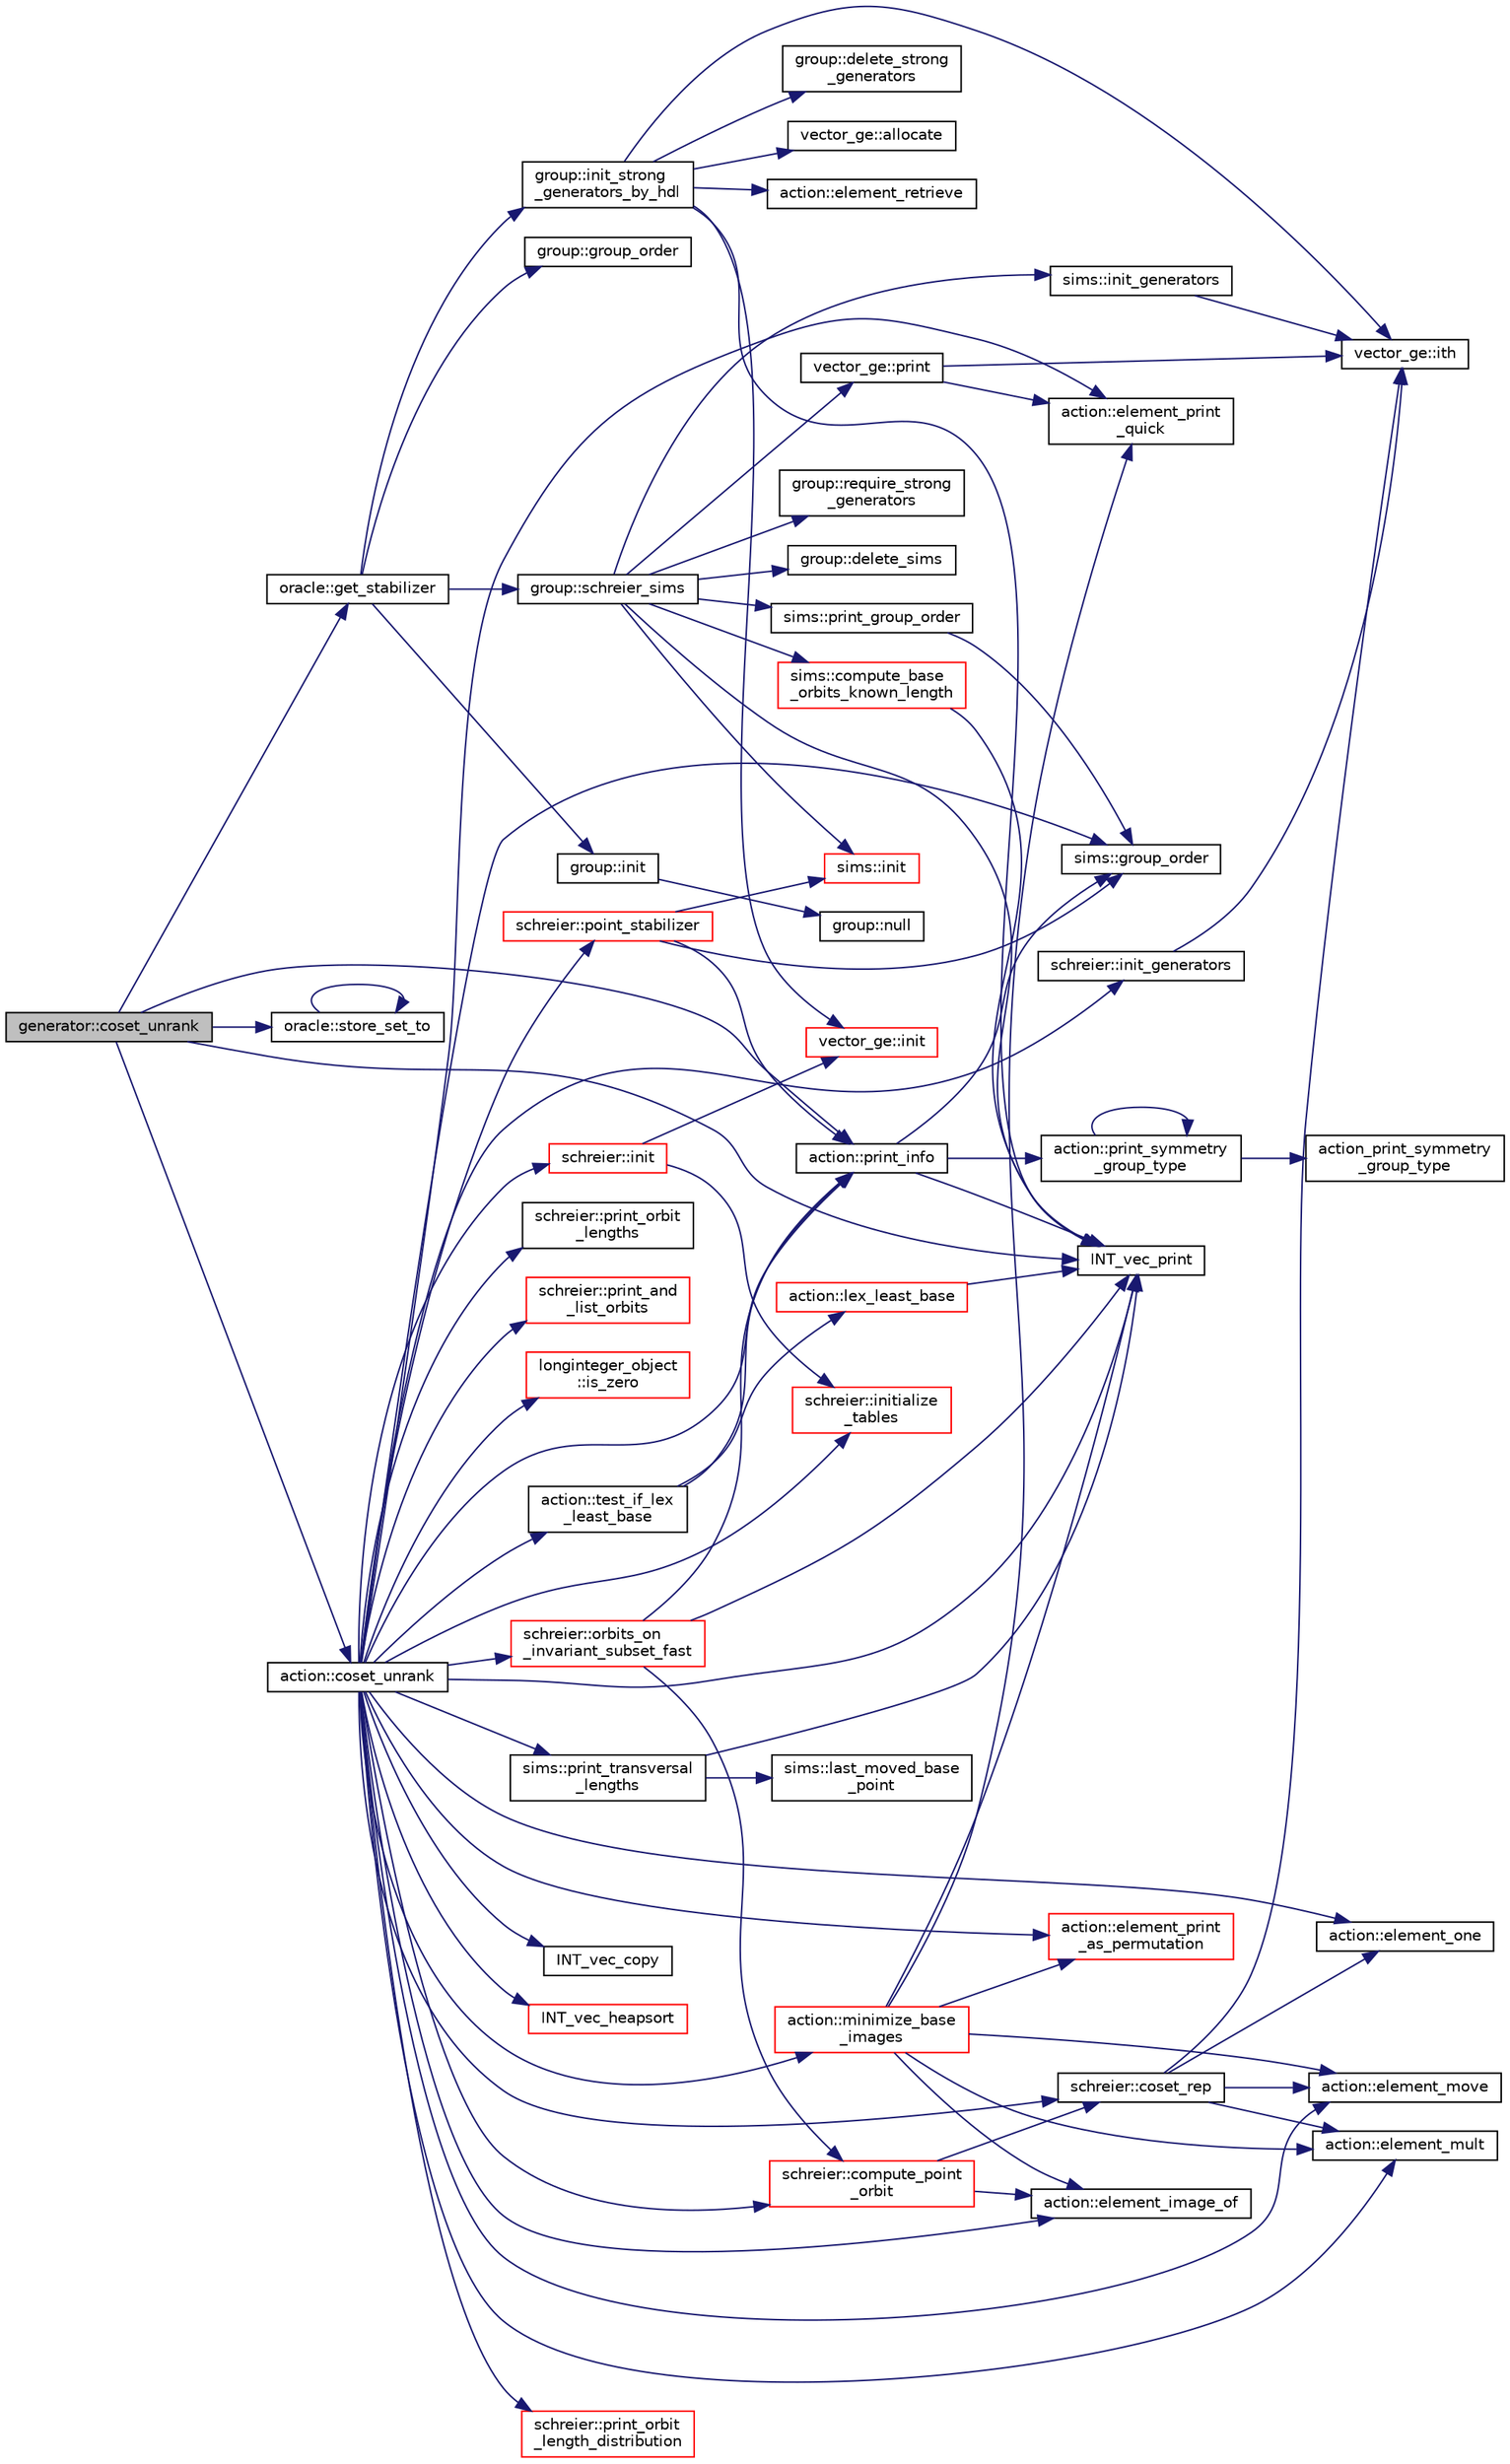 digraph "generator::coset_unrank"
{
  edge [fontname="Helvetica",fontsize="10",labelfontname="Helvetica",labelfontsize="10"];
  node [fontname="Helvetica",fontsize="10",shape=record];
  rankdir="LR";
  Node1826 [label="generator::coset_unrank",height=0.2,width=0.4,color="black", fillcolor="grey75", style="filled", fontcolor="black"];
  Node1826 -> Node1827 [color="midnightblue",fontsize="10",style="solid",fontname="Helvetica"];
  Node1827 [label="action::print_info",height=0.2,width=0.4,color="black", fillcolor="white", style="filled",URL="$d2/d86/classaction.html#a6f89e493e5c5a32e5c3b8963d438ce86"];
  Node1827 -> Node1828 [color="midnightblue",fontsize="10",style="solid",fontname="Helvetica"];
  Node1828 [label="action::print_symmetry\l_group_type",height=0.2,width=0.4,color="black", fillcolor="white", style="filled",URL="$d2/d86/classaction.html#aed811766c7e64fe2c853df8b0b67aa6e"];
  Node1828 -> Node1829 [color="midnightblue",fontsize="10",style="solid",fontname="Helvetica"];
  Node1829 [label="action_print_symmetry\l_group_type",height=0.2,width=0.4,color="black", fillcolor="white", style="filled",URL="$d5/d90/action__global_8_c.html#a03666b9440c4962148eba7905b9f843c"];
  Node1828 -> Node1828 [color="midnightblue",fontsize="10",style="solid",fontname="Helvetica"];
  Node1827 -> Node1830 [color="midnightblue",fontsize="10",style="solid",fontname="Helvetica"];
  Node1830 [label="INT_vec_print",height=0.2,width=0.4,color="black", fillcolor="white", style="filled",URL="$df/dbf/sajeeb_8_c.html#a79a5901af0b47dd0d694109543c027fe"];
  Node1827 -> Node1831 [color="midnightblue",fontsize="10",style="solid",fontname="Helvetica"];
  Node1831 [label="sims::group_order",height=0.2,width=0.4,color="black", fillcolor="white", style="filled",URL="$d9/df3/classsims.html#aa442445175656570fa35febbe790efad"];
  Node1826 -> Node1832 [color="midnightblue",fontsize="10",style="solid",fontname="Helvetica"];
  Node1832 [label="oracle::store_set_to",height=0.2,width=0.4,color="black", fillcolor="white", style="filled",URL="$d7/da7/classoracle.html#a4489d03d342f31d1e64632ce4d0e700d"];
  Node1832 -> Node1832 [color="midnightblue",fontsize="10",style="solid",fontname="Helvetica"];
  Node1826 -> Node1830 [color="midnightblue",fontsize="10",style="solid",fontname="Helvetica"];
  Node1826 -> Node1833 [color="midnightblue",fontsize="10",style="solid",fontname="Helvetica"];
  Node1833 [label="oracle::get_stabilizer",height=0.2,width=0.4,color="black", fillcolor="white", style="filled",URL="$d7/da7/classoracle.html#a66344906577c7688e2e5f3d0c5748d2c"];
  Node1833 -> Node1834 [color="midnightblue",fontsize="10",style="solid",fontname="Helvetica"];
  Node1834 [label="group::init",height=0.2,width=0.4,color="black", fillcolor="white", style="filled",URL="$d1/db7/classgroup.html#a9f5de0500658e265332c7f62c0d3962d"];
  Node1834 -> Node1835 [color="midnightblue",fontsize="10",style="solid",fontname="Helvetica"];
  Node1835 [label="group::null",height=0.2,width=0.4,color="black", fillcolor="white", style="filled",URL="$d1/db7/classgroup.html#a25f33ef4c9370d6cefa29b0c49f64a18"];
  Node1833 -> Node1836 [color="midnightblue",fontsize="10",style="solid",fontname="Helvetica"];
  Node1836 [label="group::init_strong\l_generators_by_hdl",height=0.2,width=0.4,color="black", fillcolor="white", style="filled",URL="$d1/db7/classgroup.html#a65100d600cfb0955dae3582a2d6a2532"];
  Node1836 -> Node1830 [color="midnightblue",fontsize="10",style="solid",fontname="Helvetica"];
  Node1836 -> Node1837 [color="midnightblue",fontsize="10",style="solid",fontname="Helvetica"];
  Node1837 [label="group::delete_strong\l_generators",height=0.2,width=0.4,color="black", fillcolor="white", style="filled",URL="$d1/db7/classgroup.html#a36c96bdf4428fdf236dfabab0f82b898"];
  Node1836 -> Node1838 [color="midnightblue",fontsize="10",style="solid",fontname="Helvetica"];
  Node1838 [label="vector_ge::init",height=0.2,width=0.4,color="red", fillcolor="white", style="filled",URL="$d4/d6e/classvector__ge.html#afe1d6befd1f1501e6be34afbaa9d30a8"];
  Node1836 -> Node1840 [color="midnightblue",fontsize="10",style="solid",fontname="Helvetica"];
  Node1840 [label="vector_ge::allocate",height=0.2,width=0.4,color="black", fillcolor="white", style="filled",URL="$d4/d6e/classvector__ge.html#a35b062a9201b30f0a87bf87702d243ae"];
  Node1836 -> Node1841 [color="midnightblue",fontsize="10",style="solid",fontname="Helvetica"];
  Node1841 [label="action::element_retrieve",height=0.2,width=0.4,color="black", fillcolor="white", style="filled",URL="$d2/d86/classaction.html#ad28f6f8810ffbad64c1490f78e51e2b1"];
  Node1836 -> Node1842 [color="midnightblue",fontsize="10",style="solid",fontname="Helvetica"];
  Node1842 [label="vector_ge::ith",height=0.2,width=0.4,color="black", fillcolor="white", style="filled",URL="$d4/d6e/classvector__ge.html#a1ff002e8b746a9beb119d57dcd4a15ff"];
  Node1833 -> Node1843 [color="midnightblue",fontsize="10",style="solid",fontname="Helvetica"];
  Node1843 [label="group::schreier_sims",height=0.2,width=0.4,color="black", fillcolor="white", style="filled",URL="$d1/db7/classgroup.html#a224ed784f302897ca0c0e578446afa08"];
  Node1843 -> Node1844 [color="midnightblue",fontsize="10",style="solid",fontname="Helvetica"];
  Node1844 [label="group::require_strong\l_generators",height=0.2,width=0.4,color="black", fillcolor="white", style="filled",URL="$d1/db7/classgroup.html#adfc3de74ab859ba6dba668b50efaf392"];
  Node1843 -> Node1845 [color="midnightblue",fontsize="10",style="solid",fontname="Helvetica"];
  Node1845 [label="group::delete_sims",height=0.2,width=0.4,color="black", fillcolor="white", style="filled",URL="$d1/db7/classgroup.html#accebe64da3d51160a974fad069a90eac"];
  Node1843 -> Node1846 [color="midnightblue",fontsize="10",style="solid",fontname="Helvetica"];
  Node1846 [label="sims::init",height=0.2,width=0.4,color="red", fillcolor="white", style="filled",URL="$d9/df3/classsims.html#a02eb61ed14f75cfe4dc0770142c1bff0"];
  Node1843 -> Node1850 [color="midnightblue",fontsize="10",style="solid",fontname="Helvetica"];
  Node1850 [label="vector_ge::print",height=0.2,width=0.4,color="black", fillcolor="white", style="filled",URL="$d4/d6e/classvector__ge.html#a0d260cce035c20b32d7989c50670aa8a"];
  Node1850 -> Node1851 [color="midnightblue",fontsize="10",style="solid",fontname="Helvetica"];
  Node1851 [label="action::element_print\l_quick",height=0.2,width=0.4,color="black", fillcolor="white", style="filled",URL="$d2/d86/classaction.html#a4844680cf6750396f76494a28655265b"];
  Node1850 -> Node1842 [color="midnightblue",fontsize="10",style="solid",fontname="Helvetica"];
  Node1843 -> Node1852 [color="midnightblue",fontsize="10",style="solid",fontname="Helvetica"];
  Node1852 [label="sims::init_generators",height=0.2,width=0.4,color="black", fillcolor="white", style="filled",URL="$d9/df3/classsims.html#aa2a7908389727bdfa05d034e8d53a818"];
  Node1852 -> Node1842 [color="midnightblue",fontsize="10",style="solid",fontname="Helvetica"];
  Node1843 -> Node1830 [color="midnightblue",fontsize="10",style="solid",fontname="Helvetica"];
  Node1843 -> Node1853 [color="midnightblue",fontsize="10",style="solid",fontname="Helvetica"];
  Node1853 [label="sims::compute_base\l_orbits_known_length",height=0.2,width=0.4,color="red", fillcolor="white", style="filled",URL="$d9/df3/classsims.html#a7f6b55695e29ce46f965ac4c87c31a06"];
  Node1853 -> Node1830 [color="midnightblue",fontsize="10",style="solid",fontname="Helvetica"];
  Node1843 -> Node1858 [color="midnightblue",fontsize="10",style="solid",fontname="Helvetica"];
  Node1858 [label="sims::print_group_order",height=0.2,width=0.4,color="black", fillcolor="white", style="filled",URL="$d9/df3/classsims.html#a2fc3bfc40a993e0a6902374465304c0c"];
  Node1858 -> Node1831 [color="midnightblue",fontsize="10",style="solid",fontname="Helvetica"];
  Node1833 -> Node1859 [color="midnightblue",fontsize="10",style="solid",fontname="Helvetica"];
  Node1859 [label="group::group_order",height=0.2,width=0.4,color="black", fillcolor="white", style="filled",URL="$d1/db7/classgroup.html#a2d70bcf6a1495e7fb8e16ba7dfadb725"];
  Node1826 -> Node1860 [color="midnightblue",fontsize="10",style="solid",fontname="Helvetica"];
  Node1860 [label="action::coset_unrank",height=0.2,width=0.4,color="black", fillcolor="white", style="filled",URL="$d2/d86/classaction.html#aeabf488f671d4e77a8a892eb58d82b34"];
  Node1860 -> Node1827 [color="midnightblue",fontsize="10",style="solid",fontname="Helvetica"];
  Node1860 -> Node1831 [color="midnightblue",fontsize="10",style="solid",fontname="Helvetica"];
  Node1860 -> Node1861 [color="midnightblue",fontsize="10",style="solid",fontname="Helvetica"];
  Node1861 [label="action::test_if_lex\l_least_base",height=0.2,width=0.4,color="black", fillcolor="white", style="filled",URL="$d2/d86/classaction.html#afb63a2be19013fcf35337553d7c08eda"];
  Node1861 -> Node1827 [color="midnightblue",fontsize="10",style="solid",fontname="Helvetica"];
  Node1861 -> Node1862 [color="midnightblue",fontsize="10",style="solid",fontname="Helvetica"];
  Node1862 [label="action::lex_least_base",height=0.2,width=0.4,color="red", fillcolor="white", style="filled",URL="$d2/d86/classaction.html#a9a2ef76acebb468140a74f3a6af8eb88"];
  Node1862 -> Node1830 [color="midnightblue",fontsize="10",style="solid",fontname="Helvetica"];
  Node1860 -> Node2335 [color="midnightblue",fontsize="10",style="solid",fontname="Helvetica"];
  Node2335 [label="sims::print_transversal\l_lengths",height=0.2,width=0.4,color="black", fillcolor="white", style="filled",URL="$d9/df3/classsims.html#a122d9276cad4b4fbb8ea6f7831d43020"];
  Node2335 -> Node1830 [color="midnightblue",fontsize="10",style="solid",fontname="Helvetica"];
  Node2335 -> Node2336 [color="midnightblue",fontsize="10",style="solid",fontname="Helvetica"];
  Node2336 [label="sims::last_moved_base\l_point",height=0.2,width=0.4,color="black", fillcolor="white", style="filled",URL="$d9/df3/classsims.html#ab7549d6212df09ad5fdcc8b5edbe8806"];
  Node1860 -> Node2337 [color="midnightblue",fontsize="10",style="solid",fontname="Helvetica"];
  Node2337 [label="schreier::init",height=0.2,width=0.4,color="red", fillcolor="white", style="filled",URL="$d3/dd6/classschreier.html#a7443bebde2aa08acae16c0ff29c9abcf"];
  Node2337 -> Node1838 [color="midnightblue",fontsize="10",style="solid",fontname="Helvetica"];
  Node2337 -> Node2338 [color="midnightblue",fontsize="10",style="solid",fontname="Helvetica"];
  Node2338 [label="schreier::initialize\l_tables",height=0.2,width=0.4,color="red", fillcolor="white", style="filled",URL="$d3/dd6/classschreier.html#acccc16670f88b14ddc69856cd5c0b36d"];
  Node1860 -> Node2338 [color="midnightblue",fontsize="10",style="solid",fontname="Helvetica"];
  Node1860 -> Node2340 [color="midnightblue",fontsize="10",style="solid",fontname="Helvetica"];
  Node2340 [label="schreier::init_generators",height=0.2,width=0.4,color="black", fillcolor="white", style="filled",URL="$d3/dd6/classschreier.html#a04fd581636085a7414e1b5d1004e44e0"];
  Node2340 -> Node1842 [color="midnightblue",fontsize="10",style="solid",fontname="Helvetica"];
  Node1860 -> Node1851 [color="midnightblue",fontsize="10",style="solid",fontname="Helvetica"];
  Node1860 -> Node1872 [color="midnightblue",fontsize="10",style="solid",fontname="Helvetica"];
  Node1872 [label="action::element_one",height=0.2,width=0.4,color="black", fillcolor="white", style="filled",URL="$d2/d86/classaction.html#a780a105daf04d6d1fe7e2f63b3c88e3b"];
  Node1860 -> Node1910 [color="midnightblue",fontsize="10",style="solid",fontname="Helvetica"];
  Node1910 [label="INT_vec_copy",height=0.2,width=0.4,color="black", fillcolor="white", style="filled",URL="$df/dbf/sajeeb_8_c.html#ac2d875e27e009af6ec04d17254d11075"];
  Node1860 -> Node2222 [color="midnightblue",fontsize="10",style="solid",fontname="Helvetica"];
  Node2222 [label="INT_vec_heapsort",height=0.2,width=0.4,color="red", fillcolor="white", style="filled",URL="$d5/de2/foundations_2data__structures_2data__structures_8h.html#a3590ad9987f801fbfc94634300182f39"];
  Node1860 -> Node1830 [color="midnightblue",fontsize="10",style="solid",fontname="Helvetica"];
  Node1860 -> Node2341 [color="midnightblue",fontsize="10",style="solid",fontname="Helvetica"];
  Node2341 [label="schreier::compute_point\l_orbit",height=0.2,width=0.4,color="red", fillcolor="white", style="filled",URL="$d3/dd6/classschreier.html#a429138e463c8c25dddd8557340ed9edd"];
  Node2341 -> Node2345 [color="midnightblue",fontsize="10",style="solid",fontname="Helvetica"];
  Node2345 [label="schreier::coset_rep",height=0.2,width=0.4,color="black", fillcolor="white", style="filled",URL="$d3/dd6/classschreier.html#a7889b8702372092df4fd05150ee8fdda"];
  Node2345 -> Node1842 [color="midnightblue",fontsize="10",style="solid",fontname="Helvetica"];
  Node2345 -> Node1876 [color="midnightblue",fontsize="10",style="solid",fontname="Helvetica"];
  Node1876 [label="action::element_mult",height=0.2,width=0.4,color="black", fillcolor="white", style="filled",URL="$d2/d86/classaction.html#ae9e36b2cae1f0f7bd7144097fa9a34b3"];
  Node2345 -> Node1877 [color="midnightblue",fontsize="10",style="solid",fontname="Helvetica"];
  Node1877 [label="action::element_move",height=0.2,width=0.4,color="black", fillcolor="white", style="filled",URL="$d2/d86/classaction.html#a550947491bbb534d3d7951f50198a874"];
  Node2345 -> Node1872 [color="midnightblue",fontsize="10",style="solid",fontname="Helvetica"];
  Node2341 -> Node1857 [color="midnightblue",fontsize="10",style="solid",fontname="Helvetica"];
  Node1857 [label="action::element_image_of",height=0.2,width=0.4,color="black", fillcolor="white", style="filled",URL="$d2/d86/classaction.html#ae09559d4537a048fc860f8a74a31393d"];
  Node1860 -> Node2346 [color="midnightblue",fontsize="10",style="solid",fontname="Helvetica"];
  Node2346 [label="schreier::orbits_on\l_invariant_subset_fast",height=0.2,width=0.4,color="red", fillcolor="white", style="filled",URL="$d3/dd6/classschreier.html#ada89df0b995b15f149a9aa3b2f571861"];
  Node2346 -> Node1827 [color="midnightblue",fontsize="10",style="solid",fontname="Helvetica"];
  Node2346 -> Node2341 [color="midnightblue",fontsize="10",style="solid",fontname="Helvetica"];
  Node2346 -> Node1830 [color="midnightblue",fontsize="10",style="solid",fontname="Helvetica"];
  Node1860 -> Node2348 [color="midnightblue",fontsize="10",style="solid",fontname="Helvetica"];
  Node2348 [label="schreier::print_orbit\l_length_distribution",height=0.2,width=0.4,color="red", fillcolor="white", style="filled",URL="$d3/dd6/classschreier.html#a0464626aa62056d355b34898518c4589"];
  Node1860 -> Node2351 [color="midnightblue",fontsize="10",style="solid",fontname="Helvetica"];
  Node2351 [label="schreier::print_orbit\l_lengths",height=0.2,width=0.4,color="black", fillcolor="white", style="filled",URL="$d3/dd6/classschreier.html#a8c7409ed71c0d8f234555eec3bc028a3"];
  Node1860 -> Node2352 [color="midnightblue",fontsize="10",style="solid",fontname="Helvetica"];
  Node2352 [label="schreier::print_and\l_list_orbits",height=0.2,width=0.4,color="red", fillcolor="white", style="filled",URL="$d3/dd6/classschreier.html#a601f9c08d5a6f37f849d22fa4e89d892"];
  Node1860 -> Node2353 [color="midnightblue",fontsize="10",style="solid",fontname="Helvetica"];
  Node2353 [label="longinteger_object\l::is_zero",height=0.2,width=0.4,color="red", fillcolor="white", style="filled",URL="$dd/d7e/classlonginteger__object.html#a0946732d08e5180a00480f4c40667101"];
  Node1860 -> Node2345 [color="midnightblue",fontsize="10",style="solid",fontname="Helvetica"];
  Node1860 -> Node1877 [color="midnightblue",fontsize="10",style="solid",fontname="Helvetica"];
  Node1860 -> Node2216 [color="midnightblue",fontsize="10",style="solid",fontname="Helvetica"];
  Node2216 [label="action::element_print\l_as_permutation",height=0.2,width=0.4,color="red", fillcolor="white", style="filled",URL="$d2/d86/classaction.html#a2975618a8203187b688a67c947150bb8"];
  Node1860 -> Node2355 [color="midnightblue",fontsize="10",style="solid",fontname="Helvetica"];
  Node2355 [label="action::minimize_base\l_images",height=0.2,width=0.4,color="red", fillcolor="white", style="filled",URL="$d2/d86/classaction.html#a93d3f510f8678d02b8f246863b542317"];
  Node2355 -> Node1877 [color="midnightblue",fontsize="10",style="solid",fontname="Helvetica"];
  Node2355 -> Node1857 [color="midnightblue",fontsize="10",style="solid",fontname="Helvetica"];
  Node2355 -> Node1851 [color="midnightblue",fontsize="10",style="solid",fontname="Helvetica"];
  Node2355 -> Node2216 [color="midnightblue",fontsize="10",style="solid",fontname="Helvetica"];
  Node2355 -> Node1876 [color="midnightblue",fontsize="10",style="solid",fontname="Helvetica"];
  Node2355 -> Node1830 [color="midnightblue",fontsize="10",style="solid",fontname="Helvetica"];
  Node1860 -> Node1857 [color="midnightblue",fontsize="10",style="solid",fontname="Helvetica"];
  Node1860 -> Node2358 [color="midnightblue",fontsize="10",style="solid",fontname="Helvetica"];
  Node2358 [label="schreier::point_stabilizer",height=0.2,width=0.4,color="red", fillcolor="white", style="filled",URL="$d3/dd6/classschreier.html#a976a31dfe3238284d96fc200532c7077"];
  Node2358 -> Node1827 [color="midnightblue",fontsize="10",style="solid",fontname="Helvetica"];
  Node2358 -> Node1846 [color="midnightblue",fontsize="10",style="solid",fontname="Helvetica"];
  Node2358 -> Node1831 [color="midnightblue",fontsize="10",style="solid",fontname="Helvetica"];
  Node1860 -> Node1876 [color="midnightblue",fontsize="10",style="solid",fontname="Helvetica"];
}
